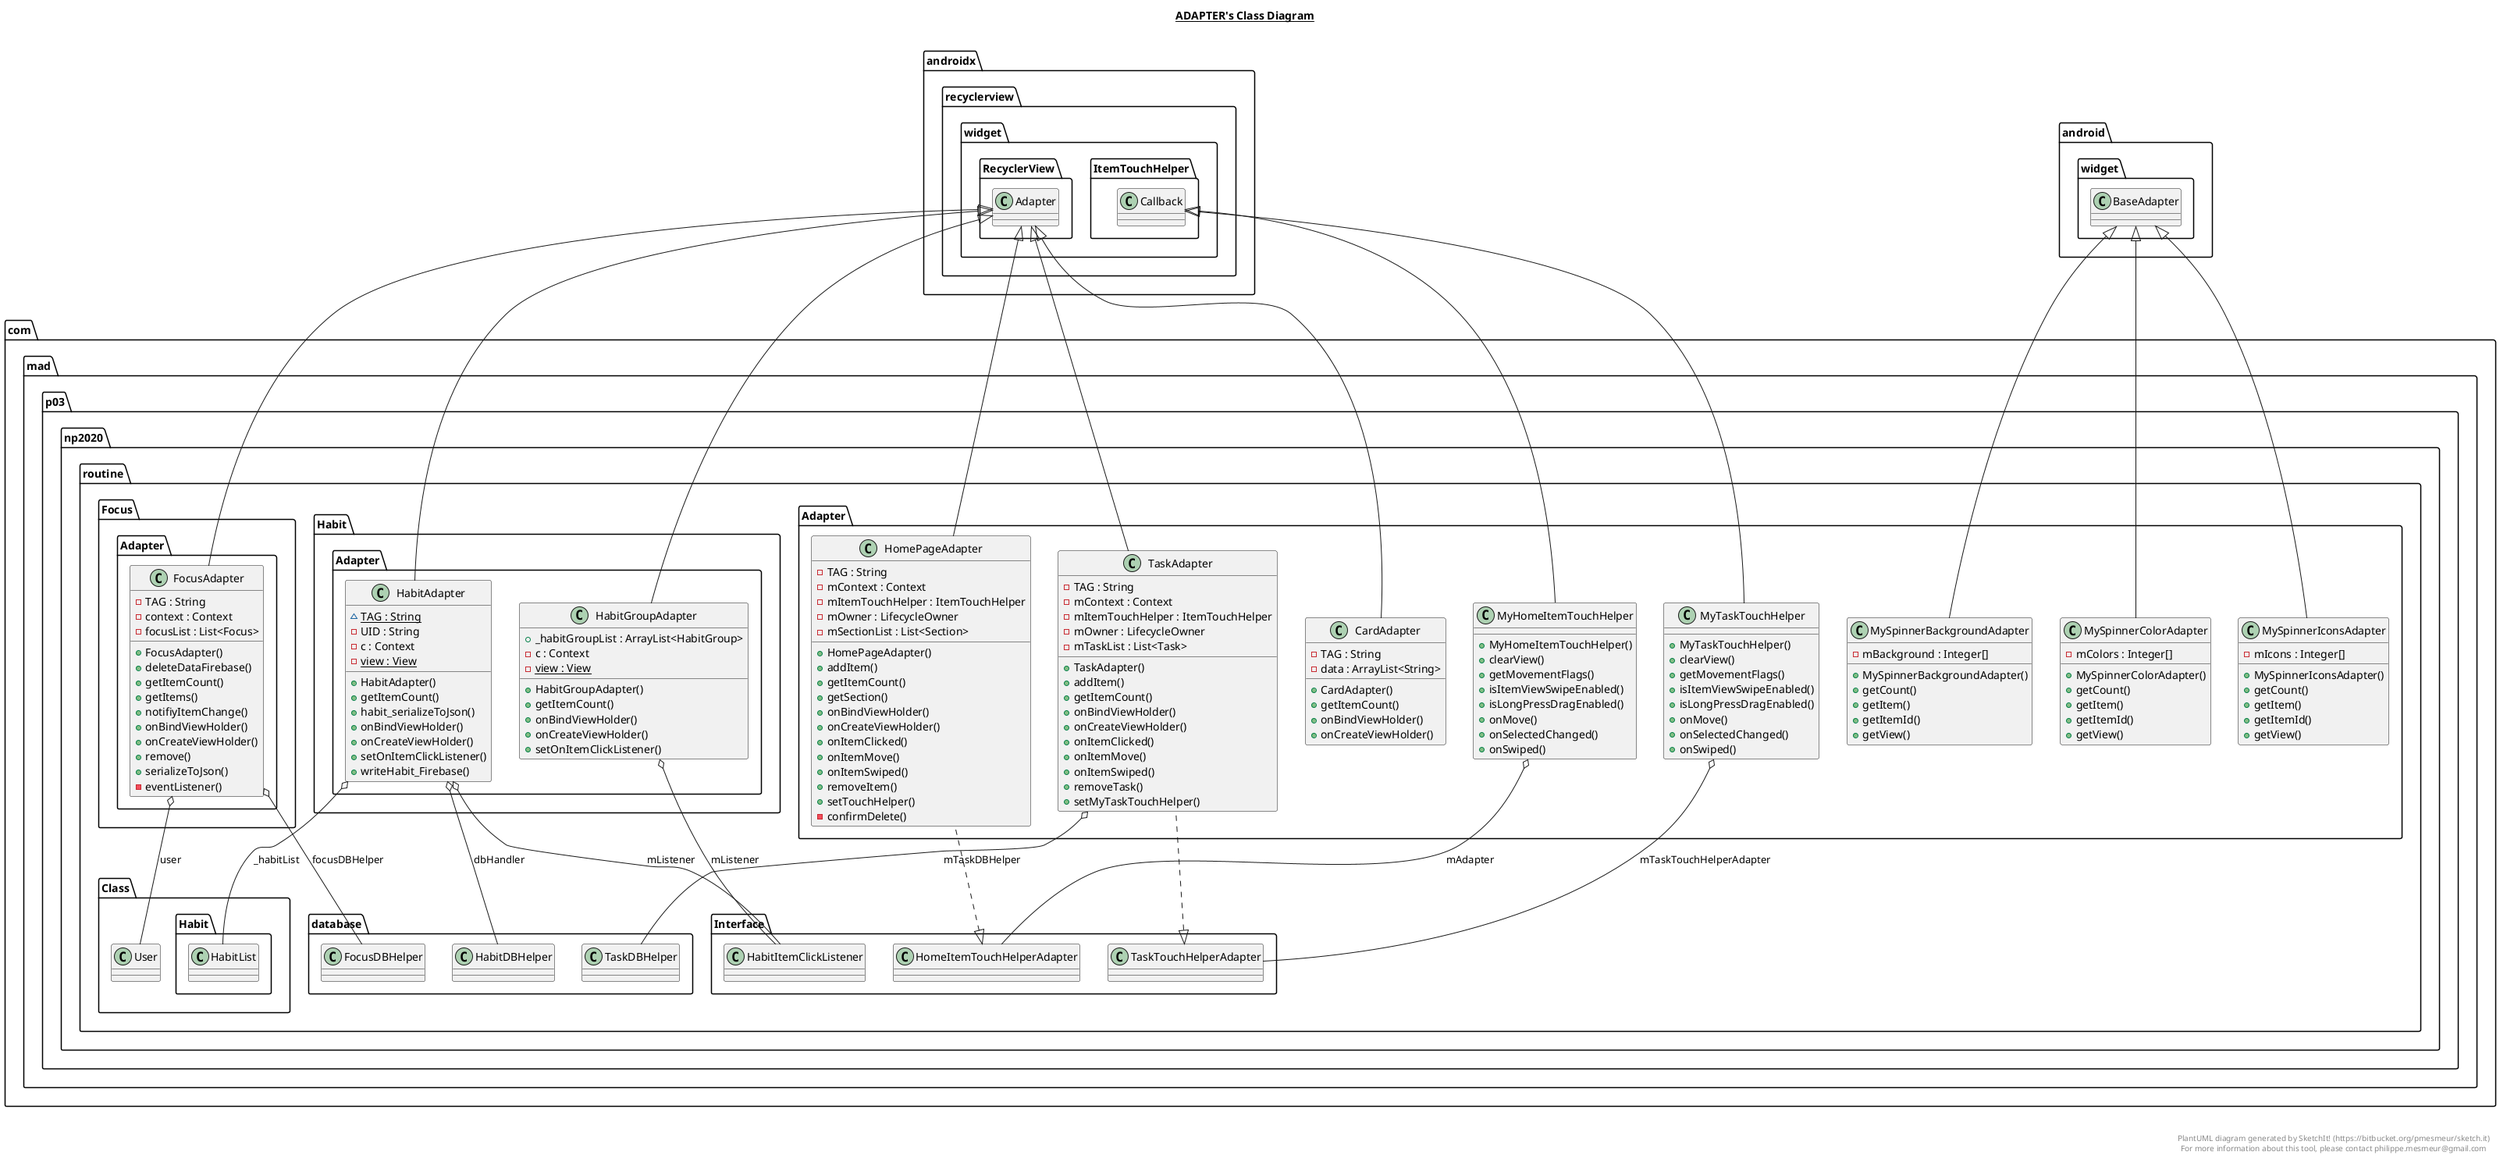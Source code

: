@startuml

title __ADAPTER's Class Diagram__\n

  namespace com.mad.p03.np2020.routine {
    namespace Adapter {
      class com.mad.p03.np2020.routine.Adapter.CardAdapter {
          - TAG : String
          - data : ArrayList<String>
          + CardAdapter()
          + getItemCount()
          + onBindViewHolder()
          + onCreateViewHolder()
      }
    }
  }
  

  namespace com.mad.p03.np2020.routine {
    namespace Adapter {
      class com.mad.p03.np2020.routine.Focus.Adapter.FocusAdapter {
          - TAG : String
          - context : Context
          - focusList : List<Focus>
          + FocusAdapter()
          + deleteDataFirebase()
          + getItemCount()
          + getItems()
          + notifiyItemChange()
          + onBindViewHolder()
          + onCreateViewHolder()
          + remove()
          + serializeToJson()
          - eventListener()
      }
    }
  }
  

  namespace com.mad.p03.np2020.routine {
    namespace Adapter {
      class com.mad.p03.np2020.routine.Habit.Adapter.HabitAdapter {
          {static} ~ TAG : String
          - UID : String
          - c : Context
          {static} - view : View
          + HabitAdapter()
          + getItemCount()
          + habit_serializeToJson()
          + onBindViewHolder()
          + onCreateViewHolder()
          + setOnItemClickListener()
          + writeHabit_Firebase()
      }
    }
  }
  

  namespace com.mad.p03.np2020.routine {
    namespace Adapter {
      class com.mad.p03.np2020.routine.Habit.Adapter.HabitGroupAdapter {
          + _habitGroupList : ArrayList<HabitGroup>
          - c : Context
          {static} - view : View
          + HabitGroupAdapter()
          + getItemCount()
          + onBindViewHolder()
          + onCreateViewHolder()
          + setOnItemClickListener()
      }
    }
  }
  

  namespace com.mad.p03.np2020.routine {
    namespace Adapter {
      class com.mad.p03.np2020.routine.Adapter.HomePageAdapter {
          - TAG : String
          - mContext : Context
          - mItemTouchHelper : ItemTouchHelper
          - mOwner : LifecycleOwner
          - mSectionList : List<Section>
          + HomePageAdapter()
          + addItem()
          + getItemCount()
          + getSection()
          + onBindViewHolder()
          + onCreateViewHolder()
          + onItemClicked()
          + onItemMove()
          + onItemSwiped()
          + removeItem()
          + setTouchHelper()
          - confirmDelete()
      }
    }
  }
  

  namespace com.mad.p03.np2020.routine {
    namespace Adapter {
      class com.mad.p03.np2020.routine.Adapter.MyHomeItemTouchHelper {
          + MyHomeItemTouchHelper()
          + clearView()
          + getMovementFlags()
          + isItemViewSwipeEnabled()
          + isLongPressDragEnabled()
          + onMove()
          + onSelectedChanged()
          + onSwiped()
      }
    }
  }
  

  namespace com.mad.p03.np2020.routine {
    namespace Adapter {
      class com.mad.p03.np2020.routine.Adapter.MySpinnerBackgroundAdapter {
          - mBackground : Integer[]
          + MySpinnerBackgroundAdapter()
          + getCount()
          + getItem()
          + getItemId()
          + getView()
      }
    }
  }
  

  namespace com.mad.p03.np2020.routine {
    namespace Adapter {
      class com.mad.p03.np2020.routine.Adapter.MySpinnerColorAdapter {
          - mColors : Integer[]
          + MySpinnerColorAdapter()
          + getCount()
          + getItem()
          + getItemId()
          + getView()
      }
    }
  }
  

  namespace com.mad.p03.np2020.routine {
    namespace Adapter {
      class com.mad.p03.np2020.routine.Adapter.MySpinnerIconsAdapter {
          - mIcons : Integer[]
          + MySpinnerIconsAdapter()
          + getCount()
          + getItem()
          + getItemId()
          + getView()
      }
    }
  }
  

  namespace com.mad.p03.np2020.routine {
    namespace Adapter {
      class com.mad.p03.np2020.routine.Adapter.MyTaskTouchHelper {
          + MyTaskTouchHelper()
          + clearView()
          + getMovementFlags()
          + isItemViewSwipeEnabled()
          + isLongPressDragEnabled()
          + onMove()
          + onSelectedChanged()
          + onSwiped()
      }
    }
  }
  

  namespace com.mad.p03.np2020.routine {
    namespace Adapter {
      class com.mad.p03.np2020.routine.Adapter.TaskAdapter {
          - TAG : String
          - mContext : Context
          - mItemTouchHelper : ItemTouchHelper
          - mOwner : LifecycleOwner
          - mTaskList : List<Task>
          + TaskAdapter()
          + addItem()
          + getItemCount()
          + onBindViewHolder()
          + onCreateViewHolder()
          + onItemClicked()
          + onItemMove()
          + onItemSwiped()
          + removeTask()
          + setMyTaskTouchHelper()
      }
    }
  }
  

  com.mad.p03.np2020.routine.Adapter.CardAdapter -up-|> androidx.recyclerview.widget.RecyclerView.Adapter
  com.mad.p03.np2020.routine.Focus.Adapter.FocusAdapter -up-|> androidx.recyclerview.widget.RecyclerView.Adapter
  com.mad.p03.np2020.routine.Focus.Adapter.FocusAdapter o-- com.mad.p03.np2020.routine.database.FocusDBHelper : focusDBHelper
  com.mad.p03.np2020.routine.Focus.Adapter.FocusAdapter o-- com.mad.p03.np2020.routine.Class.User : user
  com.mad.p03.np2020.routine.Habit.Adapter.HabitAdapter -up-|> androidx.recyclerview.widget.RecyclerView.Adapter
  com.mad.p03.np2020.routine.Habit.Adapter.HabitAdapter o-- com.mad.p03.np2020.routine.Class.Habit.HabitList : _habitList
  com.mad.p03.np2020.routine.Habit.Adapter.HabitAdapter o-- com.mad.p03.np2020.routine.database.HabitDBHelper : dbHandler
  com.mad.p03.np2020.routine.Habit.Adapter.HabitAdapter o-- com.mad.p03.np2020.routine.Interface.HabitItemClickListener : mListener
  com.mad.p03.np2020.routine.Habit.Adapter.HabitGroupAdapter -up-|> androidx.recyclerview.widget.RecyclerView.Adapter
  com.mad.p03.np2020.routine.Habit.Adapter.HabitGroupAdapter o-- com.mad.p03.np2020.routine.Interface.HabitItemClickListener : mListener
  com.mad.p03.np2020.routine.Adapter.HomePageAdapter .up.|> com.mad.p03.np2020.routine.Interface.HomeItemTouchHelperAdapter
  com.mad.p03.np2020.routine.Adapter.HomePageAdapter -up-|> androidx.recyclerview.widget.RecyclerView.Adapter
  com.mad.p03.np2020.routine.Adapter.MyHomeItemTouchHelper -up-|> androidx.recyclerview.widget.ItemTouchHelper.Callback
  com.mad.p03.np2020.routine.Adapter.MyHomeItemTouchHelper o-- com.mad.p03.np2020.routine.Interface.HomeItemTouchHelperAdapter : mAdapter
  com.mad.p03.np2020.routine.Adapter.MySpinnerBackgroundAdapter -up-|> android.widget.BaseAdapter
  com.mad.p03.np2020.routine.Adapter.MySpinnerColorAdapter -up-|> android.widget.BaseAdapter
  com.mad.p03.np2020.routine.Adapter.MySpinnerIconsAdapter -up-|> android.widget.BaseAdapter
  com.mad.p03.np2020.routine.Adapter.MyTaskTouchHelper -up-|> androidx.recyclerview.widget.ItemTouchHelper.Callback
  com.mad.p03.np2020.routine.Adapter.MyTaskTouchHelper o-- com.mad.p03.np2020.routine.Interface.TaskTouchHelperAdapter : mTaskTouchHelperAdapter
  com.mad.p03.np2020.routine.Adapter.TaskAdapter .up.|> com.mad.p03.np2020.routine.Interface.TaskTouchHelperAdapter
  com.mad.p03.np2020.routine.Adapter.TaskAdapter -up-|> androidx.recyclerview.widget.RecyclerView.Adapter
  com.mad.p03.np2020.routine.Adapter.TaskAdapter o-- com.mad.p03.np2020.routine.database.TaskDBHelper : mTaskDBHelper


right footer


PlantUML diagram generated by SketchIt! (https://bitbucket.org/pmesmeur/sketch.it)
For more information about this tool, please contact philippe.mesmeur@gmail.com
endfooter

@enduml
